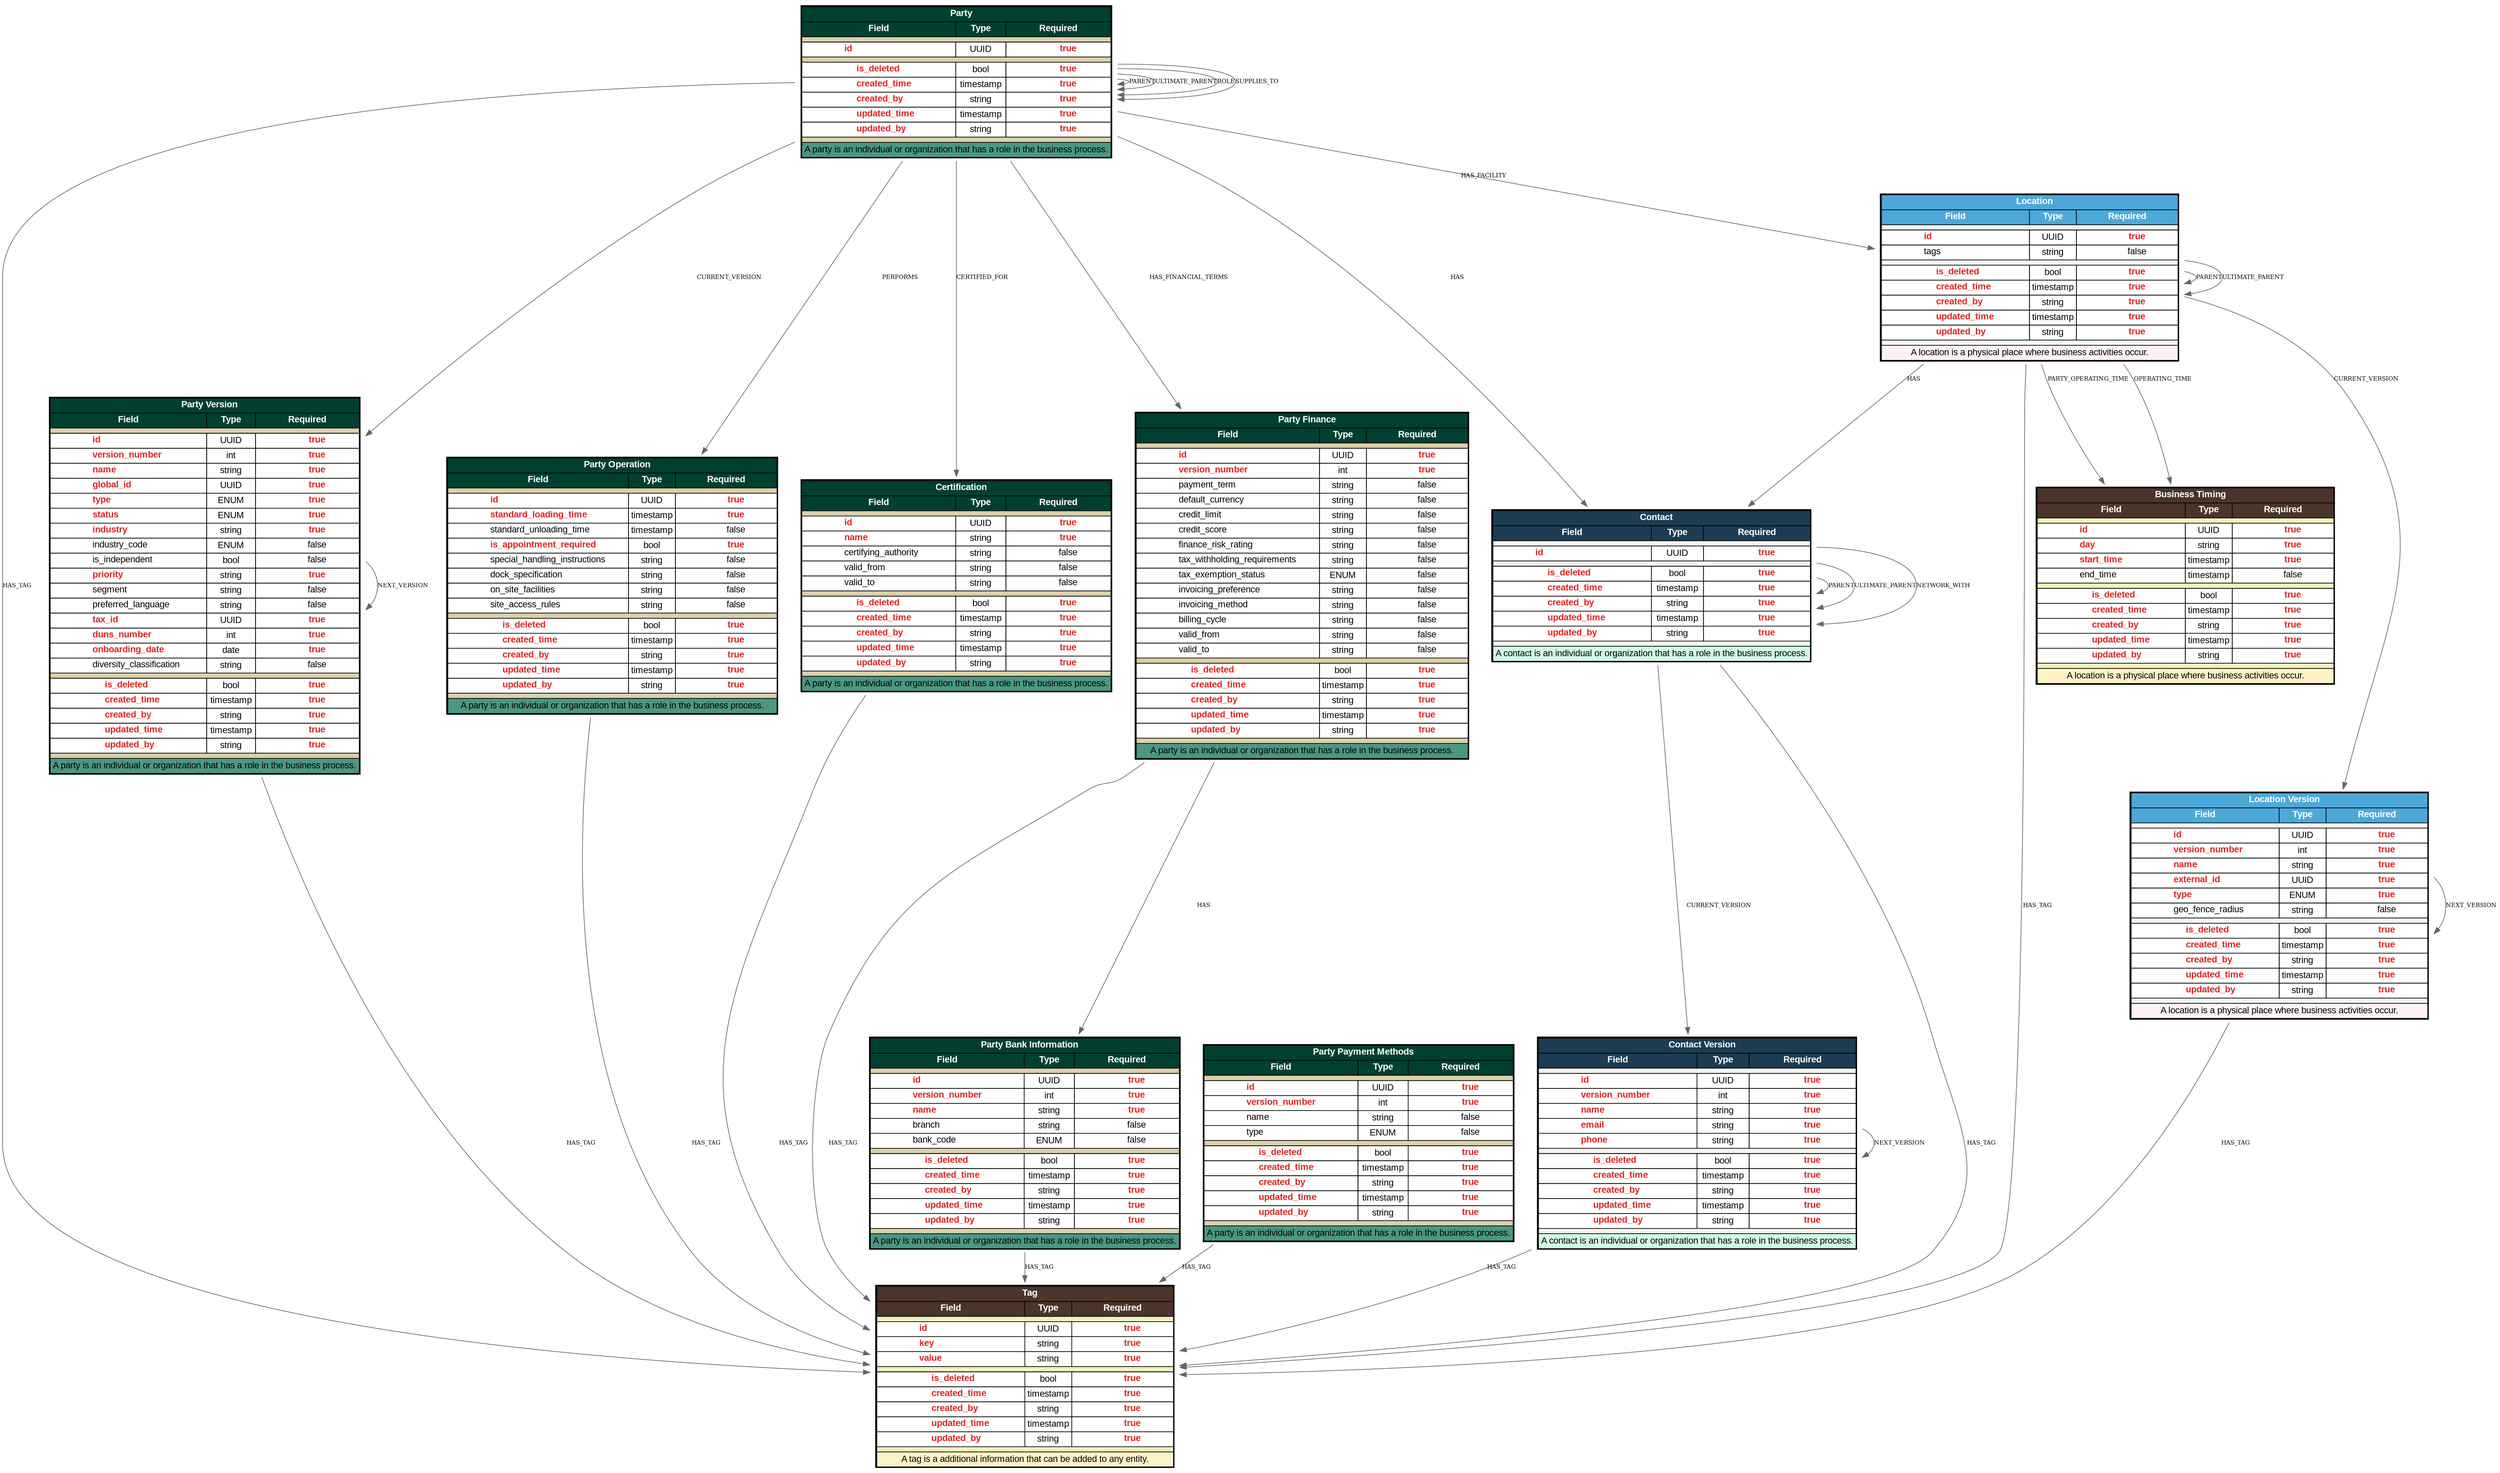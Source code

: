 // Converted Data Model Schema
// Version: 1.0
// Converted from old schema format

digraph converted_data_model_schema {
rankdir=TB;
    node [shape="none", fontname="Arial"];

// Party
party [label=<
<TABLE BORDER="2" CELLBORDER="1" CELLSPACING="0" CELLPADDING="3">
    <TR>
        <TD BGCOLOR="#004030" COLSPAN="3">
            <FONT COLOR="white"><B>Party</B></FONT>
        </TD>
    </TR>
    <TR>
        <TD BGCOLOR="#004030"><FONT COLOR="white"><B>Field</B></FONT></TD>
        <TD BGCOLOR="#004030"><FONT COLOR="white"><B>Type</B></FONT></TD>
        <TD BGCOLOR="#004030"><FONT COLOR="white"><B>Required</B></FONT></TD>
    </TR>
    <TR><TD COLSPAN="3" BGCOLOR="#DCD0A8" HEIGHT="2"></TD></TR>
        <TR><TD ALIGN="LEFT">                <FONT COLOR="#DC2626"><B>id</B></FONT>        </TD><TD><FONT COLOR="#000000">UUID</FONT></TD><TD ALIGN="CENTER">                <FONT COLOR="#DC2626"><B>true</B></FONT>        </TD></TR>
        <TR><TD COLSPAN="3" BGCOLOR="#DCD0A8" HEIGHT="2"></TD></TR>
            <TR><TD ALIGN="LEFT">                    <FONT COLOR="#DC2626"><B> is_deleted </B></FONT>            </TD><TD><FONT COLOR="#000000">bool</FONT></TD><TD ALIGN="CENTER">                    <FONT COLOR="#DC2626"><B>true</B></FONT>            </TD></TR>
            <TR><TD ALIGN="LEFT">                    <FONT COLOR="#DC2626"><B> created_time </B></FONT>            </TD><TD><FONT COLOR="#000000">timestamp</FONT></TD><TD ALIGN="CENTER">                    <FONT COLOR="#DC2626"><B>true</B></FONT>            </TD></TR>
            <TR><TD ALIGN="LEFT">                    <FONT COLOR="#DC2626"><B> created_by </B></FONT>            </TD><TD><FONT COLOR="#000000">string</FONT></TD><TD ALIGN="CENTER">                    <FONT COLOR="#DC2626"><B>true</B></FONT>            </TD></TR>
            <TR><TD ALIGN="LEFT">                    <FONT COLOR="#DC2626"><B> updated_time </B></FONT>            </TD><TD><FONT COLOR="#000000">timestamp</FONT></TD><TD ALIGN="CENTER">                    <FONT COLOR="#DC2626"><B>true</B></FONT>            </TD></TR>
            <TR><TD ALIGN="LEFT">                    <FONT COLOR="#DC2626"><B> updated_by </B></FONT>            </TD><TD><FONT COLOR="#000000">string</FONT></TD><TD ALIGN="CENTER">                    <FONT COLOR="#DC2626"><B>true</B></FONT>            </TD></TR>
        <TR><TD COLSPAN="3" BGCOLOR="#DCD0A8" HEIGHT="2"></TD></TR>
        <TR><TD COLSPAN="3" BGCOLOR="#4A9782">A party is an individual or organization that has a role in the business process.</TD></TR>
</TABLE>
>];
// Party Version
party_version [label=<
<TABLE BORDER="2" CELLBORDER="1" CELLSPACING="0" CELLPADDING="3">
    <TR>
        <TD BGCOLOR="#004030" COLSPAN="3">
            <FONT COLOR="white"><B>Party Version</B></FONT>
        </TD>
    </TR>
    <TR>
        <TD BGCOLOR="#004030"><FONT COLOR="white"><B>Field</B></FONT></TD>
        <TD BGCOLOR="#004030"><FONT COLOR="white"><B>Type</B></FONT></TD>
        <TD BGCOLOR="#004030"><FONT COLOR="white"><B>Required</B></FONT></TD>
    </TR>
    <TR><TD COLSPAN="3" BGCOLOR="#DCD0A8" HEIGHT="2"></TD></TR>
        <TR><TD ALIGN="LEFT">                <FONT COLOR="#DC2626"><B>id</B></FONT>        </TD><TD><FONT COLOR="#000000">UUID</FONT></TD><TD ALIGN="CENTER">                <FONT COLOR="#DC2626"><B>true</B></FONT>        </TD></TR>
        <TR><TD ALIGN="LEFT">                <FONT COLOR="#DC2626"><B>version_number</B></FONT>        </TD><TD><FONT COLOR="#000000">int</FONT></TD><TD ALIGN="CENTER">                <FONT COLOR="#DC2626"><B>true</B></FONT>        </TD></TR>
        <TR><TD ALIGN="LEFT">                <FONT COLOR="#DC2626"><B>name</B></FONT>        </TD><TD><FONT COLOR="#000000">string</FONT></TD><TD ALIGN="CENTER">                <FONT COLOR="#DC2626"><B>true</B></FONT>        </TD></TR>
        <TR><TD ALIGN="LEFT">                <FONT COLOR="#DC2626"><B>global_id</B></FONT>        </TD><TD><FONT COLOR="#000000">UUID</FONT></TD><TD ALIGN="CENTER">                <FONT COLOR="#DC2626"><B>true</B></FONT>        </TD></TR>
        <TR><TD ALIGN="LEFT">                <FONT COLOR="#DC2626"><B>type</B></FONT>        </TD><TD><FONT COLOR="#000000">ENUM</FONT></TD><TD ALIGN="CENTER">                <FONT COLOR="#DC2626"><B>true</B></FONT>        </TD></TR>
        <TR><TD ALIGN="LEFT">                <FONT COLOR="#DC2626"><B>status</B></FONT>        </TD><TD><FONT COLOR="#000000">ENUM</FONT></TD><TD ALIGN="CENTER">                <FONT COLOR="#DC2626"><B>true</B></FONT>        </TD></TR>
        <TR><TD ALIGN="LEFT">                <FONT COLOR="#DC2626"><B>industry</B></FONT>        </TD><TD><FONT COLOR="#000000">string</FONT></TD><TD ALIGN="CENTER">                <FONT COLOR="#DC2626"><B>true</B></FONT>        </TD></TR>
        <TR><TD ALIGN="LEFT">                <FONT COLOR="#000000">industry_code</FONT>        </TD><TD><FONT COLOR="#000000">ENUM</FONT></TD><TD ALIGN="CENTER">                <FONT COLOR="#000000">false</FONT>        </TD></TR>
        <TR><TD ALIGN="LEFT">                <FONT COLOR="#000000">is_independent</FONT>        </TD><TD><FONT COLOR="#000000">bool</FONT></TD><TD ALIGN="CENTER">                <FONT COLOR="#000000">false</FONT>        </TD></TR>
        <TR><TD ALIGN="LEFT">                <FONT COLOR="#DC2626"><B>priority</B></FONT>        </TD><TD><FONT COLOR="#000000">string</FONT></TD><TD ALIGN="CENTER">                <FONT COLOR="#DC2626"><B>true</B></FONT>        </TD></TR>
        <TR><TD ALIGN="LEFT">                <FONT COLOR="#000000">segment</FONT>        </TD><TD><FONT COLOR="#000000">string</FONT></TD><TD ALIGN="CENTER">                <FONT COLOR="#000000">false</FONT>        </TD></TR>
        <TR><TD ALIGN="LEFT">                <FONT COLOR="#000000">preferred_language</FONT>        </TD><TD><FONT COLOR="#000000">string</FONT></TD><TD ALIGN="CENTER">                <FONT COLOR="#000000">false</FONT>        </TD></TR>
        <TR><TD ALIGN="LEFT">                <FONT COLOR="#DC2626"><B>tax_id</B></FONT>        </TD><TD><FONT COLOR="#000000">UUID</FONT></TD><TD ALIGN="CENTER">                <FONT COLOR="#DC2626"><B>true</B></FONT>        </TD></TR>
        <TR><TD ALIGN="LEFT">                <FONT COLOR="#DC2626"><B>duns_number</B></FONT>        </TD><TD><FONT COLOR="#000000">int</FONT></TD><TD ALIGN="CENTER">                <FONT COLOR="#DC2626"><B>true</B></FONT>        </TD></TR>
        <TR><TD ALIGN="LEFT">                <FONT COLOR="#DC2626"><B>onboarding_date</B></FONT>        </TD><TD><FONT COLOR="#000000">date</FONT></TD><TD ALIGN="CENTER">                <FONT COLOR="#DC2626"><B>true</B></FONT>        </TD></TR>
        <TR><TD ALIGN="LEFT">                <FONT COLOR="#000000">diversity_classification</FONT>        </TD><TD><FONT COLOR="#000000">string</FONT></TD><TD ALIGN="CENTER">                <FONT COLOR="#000000">false</FONT>        </TD></TR>
        <TR><TD COLSPAN="3" BGCOLOR="#DCD0A8" HEIGHT="2"></TD></TR>
            <TR><TD ALIGN="LEFT">                    <FONT COLOR="#DC2626"><B> is_deleted </B></FONT>            </TD><TD><FONT COLOR="#000000">bool</FONT></TD><TD ALIGN="CENTER">                    <FONT COLOR="#DC2626"><B>true</B></FONT>            </TD></TR>
            <TR><TD ALIGN="LEFT">                    <FONT COLOR="#DC2626"><B> created_time </B></FONT>            </TD><TD><FONT COLOR="#000000">timestamp</FONT></TD><TD ALIGN="CENTER">                    <FONT COLOR="#DC2626"><B>true</B></FONT>            </TD></TR>
            <TR><TD ALIGN="LEFT">                    <FONT COLOR="#DC2626"><B> created_by </B></FONT>            </TD><TD><FONT COLOR="#000000">string</FONT></TD><TD ALIGN="CENTER">                    <FONT COLOR="#DC2626"><B>true</B></FONT>            </TD></TR>
            <TR><TD ALIGN="LEFT">                    <FONT COLOR="#DC2626"><B> updated_time </B></FONT>            </TD><TD><FONT COLOR="#000000">timestamp</FONT></TD><TD ALIGN="CENTER">                    <FONT COLOR="#DC2626"><B>true</B></FONT>            </TD></TR>
            <TR><TD ALIGN="LEFT">                    <FONT COLOR="#DC2626"><B> updated_by </B></FONT>            </TD><TD><FONT COLOR="#000000">string</FONT></TD><TD ALIGN="CENTER">                    <FONT COLOR="#DC2626"><B>true</B></FONT>            </TD></TR>
        <TR><TD COLSPAN="3" BGCOLOR="#DCD0A8" HEIGHT="2"></TD></TR>
        <TR><TD COLSPAN="3" BGCOLOR="#4A9782">A party is an individual or organization that has a role in the business process.</TD></TR>
</TABLE>
>];
// Party Operation
party_operation [label=<
<TABLE BORDER="2" CELLBORDER="1" CELLSPACING="0" CELLPADDING="3">
    <TR>
        <TD BGCOLOR="#004030" COLSPAN="3">
            <FONT COLOR="white"><B>Party Operation</B></FONT>
        </TD>
    </TR>
    <TR>
        <TD BGCOLOR="#004030"><FONT COLOR="white"><B>Field</B></FONT></TD>
        <TD BGCOLOR="#004030"><FONT COLOR="white"><B>Type</B></FONT></TD>
        <TD BGCOLOR="#004030"><FONT COLOR="white"><B>Required</B></FONT></TD>
    </TR>
    <TR><TD COLSPAN="3" BGCOLOR="#DCD0A8" HEIGHT="2"></TD></TR>
        <TR><TD ALIGN="LEFT">                <FONT COLOR="#DC2626"><B>id</B></FONT>        </TD><TD><FONT COLOR="#000000">UUID</FONT></TD><TD ALIGN="CENTER">                <FONT COLOR="#DC2626"><B>true</B></FONT>        </TD></TR>
        <TR><TD ALIGN="LEFT">                <FONT COLOR="#DC2626"><B>standard_loading_time</B></FONT>        </TD><TD><FONT COLOR="#000000">timestamp</FONT></TD><TD ALIGN="CENTER">                <FONT COLOR="#DC2626"><B>true</B></FONT>        </TD></TR>
        <TR><TD ALIGN="LEFT">                <FONT COLOR="#000000">standard_unloading_time</FONT>        </TD><TD><FONT COLOR="#000000">timestamp</FONT></TD><TD ALIGN="CENTER">                <FONT COLOR="#000000">false</FONT>        </TD></TR>
        <TR><TD ALIGN="LEFT">                <FONT COLOR="#DC2626"><B>is_appointment_required</B></FONT>        </TD><TD><FONT COLOR="#000000">bool</FONT></TD><TD ALIGN="CENTER">                <FONT COLOR="#DC2626"><B>true</B></FONT>        </TD></TR>
        <TR><TD ALIGN="LEFT">                <FONT COLOR="#000000">special_handling_instructions</FONT>        </TD><TD><FONT COLOR="#000000">string</FONT></TD><TD ALIGN="CENTER">                <FONT COLOR="#000000">false</FONT>        </TD></TR>
        <TR><TD ALIGN="LEFT">                <FONT COLOR="#000000">dock_specification</FONT>        </TD><TD><FONT COLOR="#000000">string</FONT></TD><TD ALIGN="CENTER">                <FONT COLOR="#000000">false</FONT>        </TD></TR>
        <TR><TD ALIGN="LEFT">                <FONT COLOR="#000000">on_site_facilities</FONT>        </TD><TD><FONT COLOR="#000000">string</FONT></TD><TD ALIGN="CENTER">                <FONT COLOR="#000000">false</FONT>        </TD></TR>
        <TR><TD ALIGN="LEFT">                <FONT COLOR="#000000">site_access_rules</FONT>        </TD><TD><FONT COLOR="#000000">string</FONT></TD><TD ALIGN="CENTER">                <FONT COLOR="#000000">false</FONT>        </TD></TR>
        <TR><TD COLSPAN="3" BGCOLOR="#DCD0A8" HEIGHT="2"></TD></TR>
            <TR><TD ALIGN="LEFT">                    <FONT COLOR="#DC2626"><B> is_deleted </B></FONT>            </TD><TD><FONT COLOR="#000000">bool</FONT></TD><TD ALIGN="CENTER">                    <FONT COLOR="#DC2626"><B>true</B></FONT>            </TD></TR>
            <TR><TD ALIGN="LEFT">                    <FONT COLOR="#DC2626"><B> created_time </B></FONT>            </TD><TD><FONT COLOR="#000000">timestamp</FONT></TD><TD ALIGN="CENTER">                    <FONT COLOR="#DC2626"><B>true</B></FONT>            </TD></TR>
            <TR><TD ALIGN="LEFT">                    <FONT COLOR="#DC2626"><B> created_by </B></FONT>            </TD><TD><FONT COLOR="#000000">string</FONT></TD><TD ALIGN="CENTER">                    <FONT COLOR="#DC2626"><B>true</B></FONT>            </TD></TR>
            <TR><TD ALIGN="LEFT">                    <FONT COLOR="#DC2626"><B> updated_time </B></FONT>            </TD><TD><FONT COLOR="#000000">timestamp</FONT></TD><TD ALIGN="CENTER">                    <FONT COLOR="#DC2626"><B>true</B></FONT>            </TD></TR>
            <TR><TD ALIGN="LEFT">                    <FONT COLOR="#DC2626"><B> updated_by </B></FONT>            </TD><TD><FONT COLOR="#000000">string</FONT></TD><TD ALIGN="CENTER">                    <FONT COLOR="#DC2626"><B>true</B></FONT>            </TD></TR>
        <TR><TD COLSPAN="3" BGCOLOR="#DCD0A8" HEIGHT="2"></TD></TR>
        <TR><TD COLSPAN="3" BGCOLOR="#4A9782">A party is an individual or organization that has a role in the business process.</TD></TR>
</TABLE>
>];
// Certification
certification [label=<
<TABLE BORDER="2" CELLBORDER="1" CELLSPACING="0" CELLPADDING="3">
    <TR>
        <TD BGCOLOR="#004030" COLSPAN="3">
            <FONT COLOR="white"><B>Certification</B></FONT>
        </TD>
    </TR>
    <TR>
        <TD BGCOLOR="#004030"><FONT COLOR="white"><B>Field</B></FONT></TD>
        <TD BGCOLOR="#004030"><FONT COLOR="white"><B>Type</B></FONT></TD>
        <TD BGCOLOR="#004030"><FONT COLOR="white"><B>Required</B></FONT></TD>
    </TR>
    <TR><TD COLSPAN="3" BGCOLOR="#DCD0A8" HEIGHT="2"></TD></TR>
        <TR><TD ALIGN="LEFT">                <FONT COLOR="#DC2626"><B>id</B></FONT>        </TD><TD><FONT COLOR="#000000">UUID</FONT></TD><TD ALIGN="CENTER">                <FONT COLOR="#DC2626"><B>true</B></FONT>        </TD></TR>
        <TR><TD ALIGN="LEFT">                <FONT COLOR="#DC2626"><B>name</B></FONT>        </TD><TD><FONT COLOR="#000000">string</FONT></TD><TD ALIGN="CENTER">                <FONT COLOR="#DC2626"><B>true</B></FONT>        </TD></TR>
        <TR><TD ALIGN="LEFT">                <FONT COLOR="#000000">certifying_authority</FONT>        </TD><TD><FONT COLOR="#000000">string</FONT></TD><TD ALIGN="CENTER">                <FONT COLOR="#000000">false</FONT>        </TD></TR>
        <TR><TD ALIGN="LEFT">                <FONT COLOR="#000000">valid_from</FONT>        </TD><TD><FONT COLOR="#000000">string</FONT></TD><TD ALIGN="CENTER">                <FONT COLOR="#000000">false</FONT>        </TD></TR>
        <TR><TD ALIGN="LEFT">                <FONT COLOR="#000000">valid_to</FONT>        </TD><TD><FONT COLOR="#000000">string</FONT></TD><TD ALIGN="CENTER">                <FONT COLOR="#000000">false</FONT>        </TD></TR>
        <TR><TD COLSPAN="3" BGCOLOR="#DCD0A8" HEIGHT="2"></TD></TR>
            <TR><TD ALIGN="LEFT">                    <FONT COLOR="#DC2626"><B> is_deleted </B></FONT>            </TD><TD><FONT COLOR="#000000">bool</FONT></TD><TD ALIGN="CENTER">                    <FONT COLOR="#DC2626"><B>true</B></FONT>            </TD></TR>
            <TR><TD ALIGN="LEFT">                    <FONT COLOR="#DC2626"><B> created_time </B></FONT>            </TD><TD><FONT COLOR="#000000">timestamp</FONT></TD><TD ALIGN="CENTER">                    <FONT COLOR="#DC2626"><B>true</B></FONT>            </TD></TR>
            <TR><TD ALIGN="LEFT">                    <FONT COLOR="#DC2626"><B> created_by </B></FONT>            </TD><TD><FONT COLOR="#000000">string</FONT></TD><TD ALIGN="CENTER">                    <FONT COLOR="#DC2626"><B>true</B></FONT>            </TD></TR>
            <TR><TD ALIGN="LEFT">                    <FONT COLOR="#DC2626"><B> updated_time </B></FONT>            </TD><TD><FONT COLOR="#000000">timestamp</FONT></TD><TD ALIGN="CENTER">                    <FONT COLOR="#DC2626"><B>true</B></FONT>            </TD></TR>
            <TR><TD ALIGN="LEFT">                    <FONT COLOR="#DC2626"><B> updated_by </B></FONT>            </TD><TD><FONT COLOR="#000000">string</FONT></TD><TD ALIGN="CENTER">                    <FONT COLOR="#DC2626"><B>true</B></FONT>            </TD></TR>
        <TR><TD COLSPAN="3" BGCOLOR="#DCD0A8" HEIGHT="2"></TD></TR>
        <TR><TD COLSPAN="3" BGCOLOR="#4A9782">A party is an individual or organization that has a role in the business process.</TD></TR>
</TABLE>
>];
// Party Finance
party_finance [label=<
<TABLE BORDER="2" CELLBORDER="1" CELLSPACING="0" CELLPADDING="3">
    <TR>
        <TD BGCOLOR="#004030" COLSPAN="3">
            <FONT COLOR="white"><B>Party Finance</B></FONT>
        </TD>
    </TR>
    <TR>
        <TD BGCOLOR="#004030"><FONT COLOR="white"><B>Field</B></FONT></TD>
        <TD BGCOLOR="#004030"><FONT COLOR="white"><B>Type</B></FONT></TD>
        <TD BGCOLOR="#004030"><FONT COLOR="white"><B>Required</B></FONT></TD>
    </TR>
    <TR><TD COLSPAN="3" BGCOLOR="#DCD0A8" HEIGHT="2"></TD></TR>
        <TR><TD ALIGN="LEFT">                <FONT COLOR="#DC2626"><B>id</B></FONT>        </TD><TD><FONT COLOR="#000000">UUID</FONT></TD><TD ALIGN="CENTER">                <FONT COLOR="#DC2626"><B>true</B></FONT>        </TD></TR>
        <TR><TD ALIGN="LEFT">                <FONT COLOR="#DC2626"><B>version_number</B></FONT>        </TD><TD><FONT COLOR="#000000">int</FONT></TD><TD ALIGN="CENTER">                <FONT COLOR="#DC2626"><B>true</B></FONT>        </TD></TR>
        <TR><TD ALIGN="LEFT">                <FONT COLOR="#000000">payment_term</FONT>        </TD><TD><FONT COLOR="#000000">string</FONT></TD><TD ALIGN="CENTER">                <FONT COLOR="#000000">false</FONT>        </TD></TR>
        <TR><TD ALIGN="LEFT">                <FONT COLOR="#000000">default_currency</FONT>        </TD><TD><FONT COLOR="#000000">string</FONT></TD><TD ALIGN="CENTER">                <FONT COLOR="#000000">false</FONT>        </TD></TR>
        <TR><TD ALIGN="LEFT">                <FONT COLOR="#000000">credit_limit</FONT>        </TD><TD><FONT COLOR="#000000">string</FONT></TD><TD ALIGN="CENTER">                <FONT COLOR="#000000">false</FONT>        </TD></TR>
        <TR><TD ALIGN="LEFT">                <FONT COLOR="#000000">credit_score</FONT>        </TD><TD><FONT COLOR="#000000">string</FONT></TD><TD ALIGN="CENTER">                <FONT COLOR="#000000">false</FONT>        </TD></TR>
        <TR><TD ALIGN="LEFT">                <FONT COLOR="#000000">finance_risk_rating</FONT>        </TD><TD><FONT COLOR="#000000">string</FONT></TD><TD ALIGN="CENTER">                <FONT COLOR="#000000">false</FONT>        </TD></TR>
        <TR><TD ALIGN="LEFT">                <FONT COLOR="#000000">tax_withholding_requirements</FONT>        </TD><TD><FONT COLOR="#000000">string</FONT></TD><TD ALIGN="CENTER">                <FONT COLOR="#000000">false</FONT>        </TD></TR>
        <TR><TD ALIGN="LEFT">                <FONT COLOR="#000000">tax_exemption_status</FONT>        </TD><TD><FONT COLOR="#000000">ENUM</FONT></TD><TD ALIGN="CENTER">                <FONT COLOR="#000000">false</FONT>        </TD></TR>
        <TR><TD ALIGN="LEFT">                <FONT COLOR="#000000">invoicing_preference</FONT>        </TD><TD><FONT COLOR="#000000">string</FONT></TD><TD ALIGN="CENTER">                <FONT COLOR="#000000">false</FONT>        </TD></TR>
        <TR><TD ALIGN="LEFT">                <FONT COLOR="#000000">invoicing_method</FONT>        </TD><TD><FONT COLOR="#000000">string</FONT></TD><TD ALIGN="CENTER">                <FONT COLOR="#000000">false</FONT>        </TD></TR>
        <TR><TD ALIGN="LEFT">                <FONT COLOR="#000000">billing_cycle</FONT>        </TD><TD><FONT COLOR="#000000">string</FONT></TD><TD ALIGN="CENTER">                <FONT COLOR="#000000">false</FONT>        </TD></TR>
        <TR><TD ALIGN="LEFT">                <FONT COLOR="#000000">valid_from</FONT>        </TD><TD><FONT COLOR="#000000">string</FONT></TD><TD ALIGN="CENTER">                <FONT COLOR="#000000">false</FONT>        </TD></TR>
        <TR><TD ALIGN="LEFT">                <FONT COLOR="#000000">valid_to</FONT>        </TD><TD><FONT COLOR="#000000">string</FONT></TD><TD ALIGN="CENTER">                <FONT COLOR="#000000">false</FONT>        </TD></TR>
        <TR><TD COLSPAN="3" BGCOLOR="#DCD0A8" HEIGHT="2"></TD></TR>
            <TR><TD ALIGN="LEFT">                    <FONT COLOR="#DC2626"><B> is_deleted </B></FONT>            </TD><TD><FONT COLOR="#000000">bool</FONT></TD><TD ALIGN="CENTER">                    <FONT COLOR="#DC2626"><B>true</B></FONT>            </TD></TR>
            <TR><TD ALIGN="LEFT">                    <FONT COLOR="#DC2626"><B> created_time </B></FONT>            </TD><TD><FONT COLOR="#000000">timestamp</FONT></TD><TD ALIGN="CENTER">                    <FONT COLOR="#DC2626"><B>true</B></FONT>            </TD></TR>
            <TR><TD ALIGN="LEFT">                    <FONT COLOR="#DC2626"><B> created_by </B></FONT>            </TD><TD><FONT COLOR="#000000">string</FONT></TD><TD ALIGN="CENTER">                    <FONT COLOR="#DC2626"><B>true</B></FONT>            </TD></TR>
            <TR><TD ALIGN="LEFT">                    <FONT COLOR="#DC2626"><B> updated_time </B></FONT>            </TD><TD><FONT COLOR="#000000">timestamp</FONT></TD><TD ALIGN="CENTER">                    <FONT COLOR="#DC2626"><B>true</B></FONT>            </TD></TR>
            <TR><TD ALIGN="LEFT">                    <FONT COLOR="#DC2626"><B> updated_by </B></FONT>            </TD><TD><FONT COLOR="#000000">string</FONT></TD><TD ALIGN="CENTER">                    <FONT COLOR="#DC2626"><B>true</B></FONT>            </TD></TR>
        <TR><TD COLSPAN="3" BGCOLOR="#DCD0A8" HEIGHT="2"></TD></TR>
        <TR><TD COLSPAN="3" BGCOLOR="#4A9782">A party is an individual or organization that has a role in the business process.</TD></TR>
</TABLE>
>];
// Party Bank Information
party_bank_information [label=<
<TABLE BORDER="2" CELLBORDER="1" CELLSPACING="0" CELLPADDING="3">
    <TR>
        <TD BGCOLOR="#004030" COLSPAN="3">
            <FONT COLOR="white"><B>Party Bank Information</B></FONT>
        </TD>
    </TR>
    <TR>
        <TD BGCOLOR="#004030"><FONT COLOR="white"><B>Field</B></FONT></TD>
        <TD BGCOLOR="#004030"><FONT COLOR="white"><B>Type</B></FONT></TD>
        <TD BGCOLOR="#004030"><FONT COLOR="white"><B>Required</B></FONT></TD>
    </TR>
    <TR><TD COLSPAN="3" BGCOLOR="#DCD0A8" HEIGHT="2"></TD></TR>
        <TR><TD ALIGN="LEFT">                <FONT COLOR="#DC2626"><B>id</B></FONT>        </TD><TD><FONT COLOR="#000000">UUID</FONT></TD><TD ALIGN="CENTER">                <FONT COLOR="#DC2626"><B>true</B></FONT>        </TD></TR>
        <TR><TD ALIGN="LEFT">                <FONT COLOR="#DC2626"><B>version_number</B></FONT>        </TD><TD><FONT COLOR="#000000">int</FONT></TD><TD ALIGN="CENTER">                <FONT COLOR="#DC2626"><B>true</B></FONT>        </TD></TR>
        <TR><TD ALIGN="LEFT">                <FONT COLOR="#DC2626"><B>name</B></FONT>        </TD><TD><FONT COLOR="#000000">string</FONT></TD><TD ALIGN="CENTER">                <FONT COLOR="#DC2626"><B>true</B></FONT>        </TD></TR>
        <TR><TD ALIGN="LEFT">                <FONT COLOR="#000000">branch</FONT>        </TD><TD><FONT COLOR="#000000">string</FONT></TD><TD ALIGN="CENTER">                <FONT COLOR="#000000">false</FONT>        </TD></TR>
        <TR><TD ALIGN="LEFT">                <FONT COLOR="#000000">bank_code</FONT>        </TD><TD><FONT COLOR="#000000">ENUM</FONT></TD><TD ALIGN="CENTER">                <FONT COLOR="#000000">false</FONT>        </TD></TR>
        <TR><TD COLSPAN="3" BGCOLOR="#DCD0A8" HEIGHT="2"></TD></TR>
            <TR><TD ALIGN="LEFT">                    <FONT COLOR="#DC2626"><B> is_deleted </B></FONT>            </TD><TD><FONT COLOR="#000000">bool</FONT></TD><TD ALIGN="CENTER">                    <FONT COLOR="#DC2626"><B>true</B></FONT>            </TD></TR>
            <TR><TD ALIGN="LEFT">                    <FONT COLOR="#DC2626"><B> created_time </B></FONT>            </TD><TD><FONT COLOR="#000000">timestamp</FONT></TD><TD ALIGN="CENTER">                    <FONT COLOR="#DC2626"><B>true</B></FONT>            </TD></TR>
            <TR><TD ALIGN="LEFT">                    <FONT COLOR="#DC2626"><B> created_by </B></FONT>            </TD><TD><FONT COLOR="#000000">string</FONT></TD><TD ALIGN="CENTER">                    <FONT COLOR="#DC2626"><B>true</B></FONT>            </TD></TR>
            <TR><TD ALIGN="LEFT">                    <FONT COLOR="#DC2626"><B> updated_time </B></FONT>            </TD><TD><FONT COLOR="#000000">timestamp</FONT></TD><TD ALIGN="CENTER">                    <FONT COLOR="#DC2626"><B>true</B></FONT>            </TD></TR>
            <TR><TD ALIGN="LEFT">                    <FONT COLOR="#DC2626"><B> updated_by </B></FONT>            </TD><TD><FONT COLOR="#000000">string</FONT></TD><TD ALIGN="CENTER">                    <FONT COLOR="#DC2626"><B>true</B></FONT>            </TD></TR>
        <TR><TD COLSPAN="3" BGCOLOR="#DCD0A8" HEIGHT="2"></TD></TR>
        <TR><TD COLSPAN="3" BGCOLOR="#4A9782">A party is an individual or organization that has a role in the business process.</TD></TR>
</TABLE>
>];
// Party Payment Methods
party_payment_methods [label=<
<TABLE BORDER="2" CELLBORDER="1" CELLSPACING="0" CELLPADDING="3">
    <TR>
        <TD BGCOLOR="#004030" COLSPAN="3">
            <FONT COLOR="white"><B>Party Payment Methods</B></FONT>
        </TD>
    </TR>
    <TR>
        <TD BGCOLOR="#004030"><FONT COLOR="white"><B>Field</B></FONT></TD>
        <TD BGCOLOR="#004030"><FONT COLOR="white"><B>Type</B></FONT></TD>
        <TD BGCOLOR="#004030"><FONT COLOR="white"><B>Required</B></FONT></TD>
    </TR>
    <TR><TD COLSPAN="3" BGCOLOR="#DCD0A8" HEIGHT="2"></TD></TR>
        <TR><TD ALIGN="LEFT">                <FONT COLOR="#DC2626"><B>id</B></FONT>        </TD><TD><FONT COLOR="#000000">UUID</FONT></TD><TD ALIGN="CENTER">                <FONT COLOR="#DC2626"><B>true</B></FONT>        </TD></TR>
        <TR><TD ALIGN="LEFT">                <FONT COLOR="#DC2626"><B>version_number</B></FONT>        </TD><TD><FONT COLOR="#000000">int</FONT></TD><TD ALIGN="CENTER">                <FONT COLOR="#DC2626"><B>true</B></FONT>        </TD></TR>
        <TR><TD ALIGN="LEFT">                <FONT COLOR="#000000">name</FONT>        </TD><TD><FONT COLOR="#000000">string</FONT></TD><TD ALIGN="CENTER">                <FONT COLOR="#000000">false</FONT>        </TD></TR>
        <TR><TD ALIGN="LEFT">                <FONT COLOR="#000000">type</FONT>        </TD><TD><FONT COLOR="#000000">ENUM</FONT></TD><TD ALIGN="CENTER">                <FONT COLOR="#000000">false</FONT>        </TD></TR>
        <TR><TD COLSPAN="3" BGCOLOR="#DCD0A8" HEIGHT="2"></TD></TR>
            <TR><TD ALIGN="LEFT">                    <FONT COLOR="#DC2626"><B> is_deleted </B></FONT>            </TD><TD><FONT COLOR="#000000">bool</FONT></TD><TD ALIGN="CENTER">                    <FONT COLOR="#DC2626"><B>true</B></FONT>            </TD></TR>
            <TR><TD ALIGN="LEFT">                    <FONT COLOR="#DC2626"><B> created_time </B></FONT>            </TD><TD><FONT COLOR="#000000">timestamp</FONT></TD><TD ALIGN="CENTER">                    <FONT COLOR="#DC2626"><B>true</B></FONT>            </TD></TR>
            <TR><TD ALIGN="LEFT">                    <FONT COLOR="#DC2626"><B> created_by </B></FONT>            </TD><TD><FONT COLOR="#000000">string</FONT></TD><TD ALIGN="CENTER">                    <FONT COLOR="#DC2626"><B>true</B></FONT>            </TD></TR>
            <TR><TD ALIGN="LEFT">                    <FONT COLOR="#DC2626"><B> updated_time </B></FONT>            </TD><TD><FONT COLOR="#000000">timestamp</FONT></TD><TD ALIGN="CENTER">                    <FONT COLOR="#DC2626"><B>true</B></FONT>            </TD></TR>
            <TR><TD ALIGN="LEFT">                    <FONT COLOR="#DC2626"><B> updated_by </B></FONT>            </TD><TD><FONT COLOR="#000000">string</FONT></TD><TD ALIGN="CENTER">                    <FONT COLOR="#DC2626"><B>true</B></FONT>            </TD></TR>
        <TR><TD COLSPAN="3" BGCOLOR="#DCD0A8" HEIGHT="2"></TD></TR>
        <TR><TD COLSPAN="3" BGCOLOR="#4A9782">A party is an individual or organization that has a role in the business process.</TD></TR>
</TABLE>
>];
// Location
location [label=<
<TABLE BORDER="2" CELLBORDER="1" CELLSPACING="0" CELLPADDING="3">
    <TR>
        <TD BGCOLOR="#4DA8DA" COLSPAN="3">
            <FONT COLOR="white"><B>Location</B></FONT>
        </TD>
    </TR>
    <TR>
        <TD BGCOLOR="#4DA8DA"><FONT COLOR="white"><B>Field</B></FONT></TD>
        <TD BGCOLOR="#4DA8DA"><FONT COLOR="white"><B>Type</B></FONT></TD>
        <TD BGCOLOR="#4DA8DA"><FONT COLOR="white"><B>Required</B></FONT></TD>
    </TR>
    <TR><TD COLSPAN="3" BGCOLOR="#F5F5F5" HEIGHT="2"></TD></TR>
        <TR><TD ALIGN="LEFT">                <FONT COLOR="#DC2626"><B>id</B></FONT>        </TD><TD><FONT COLOR="#000000">UUID</FONT></TD><TD ALIGN="CENTER">                <FONT COLOR="#DC2626"><B>true</B></FONT>        </TD></TR>
        <TR><TD ALIGN="LEFT">                <FONT COLOR="#000000">tags</FONT>        </TD><TD><FONT COLOR="#000000">string</FONT></TD><TD ALIGN="CENTER">                <FONT COLOR="#000000">false</FONT>        </TD></TR>
        <TR><TD COLSPAN="3" BGCOLOR="#F5F5F5" HEIGHT="2"></TD></TR>
            <TR><TD ALIGN="LEFT">                    <FONT COLOR="#DC2626"><B> is_deleted </B></FONT>            </TD><TD><FONT COLOR="#000000">bool</FONT></TD><TD ALIGN="CENTER">                    <FONT COLOR="#DC2626"><B>true</B></FONT>            </TD></TR>
            <TR><TD ALIGN="LEFT">                    <FONT COLOR="#DC2626"><B> created_time </B></FONT>            </TD><TD><FONT COLOR="#000000">timestamp</FONT></TD><TD ALIGN="CENTER">                    <FONT COLOR="#DC2626"><B>true</B></FONT>            </TD></TR>
            <TR><TD ALIGN="LEFT">                    <FONT COLOR="#DC2626"><B> created_by </B></FONT>            </TD><TD><FONT COLOR="#000000">string</FONT></TD><TD ALIGN="CENTER">                    <FONT COLOR="#DC2626"><B>true</B></FONT>            </TD></TR>
            <TR><TD ALIGN="LEFT">                    <FONT COLOR="#DC2626"><B> updated_time </B></FONT>            </TD><TD><FONT COLOR="#000000">timestamp</FONT></TD><TD ALIGN="CENTER">                    <FONT COLOR="#DC2626"><B>true</B></FONT>            </TD></TR>
            <TR><TD ALIGN="LEFT">                    <FONT COLOR="#DC2626"><B> updated_by </B></FONT>            </TD><TD><FONT COLOR="#000000">string</FONT></TD><TD ALIGN="CENTER">                    <FONT COLOR="#DC2626"><B>true</B></FONT>            </TD></TR>
        <TR><TD COLSPAN="3" BGCOLOR="#F5F5F5" HEIGHT="2"></TD></TR>
        <TR><TD COLSPAN="3" BGCOLOR="#FEF2F2">A location is a physical place where business activities occur.</TD></TR>
</TABLE>
>];
// Location Version
location_version [label=<
<TABLE BORDER="2" CELLBORDER="1" CELLSPACING="0" CELLPADDING="3">
    <TR>
        <TD BGCOLOR="#4DA8DA" COLSPAN="3">
            <FONT COLOR="white"><B>Location Version</B></FONT>
        </TD>
    </TR>
    <TR>
        <TD BGCOLOR="#4DA8DA"><FONT COLOR="white"><B>Field</B></FONT></TD>
        <TD BGCOLOR="#4DA8DA"><FONT COLOR="white"><B>Type</B></FONT></TD>
        <TD BGCOLOR="#4DA8DA"><FONT COLOR="white"><B>Required</B></FONT></TD>
    </TR>
    <TR><TD COLSPAN="3" BGCOLOR="#F5F5F5" HEIGHT="2"></TD></TR>
        <TR><TD ALIGN="LEFT">                <FONT COLOR="#DC2626"><B>id</B></FONT>        </TD><TD><FONT COLOR="#000000">UUID</FONT></TD><TD ALIGN="CENTER">                <FONT COLOR="#DC2626"><B>true</B></FONT>        </TD></TR>
        <TR><TD ALIGN="LEFT">                <FONT COLOR="#DC2626"><B>version_number</B></FONT>        </TD><TD><FONT COLOR="#000000">int</FONT></TD><TD ALIGN="CENTER">                <FONT COLOR="#DC2626"><B>true</B></FONT>        </TD></TR>
        <TR><TD ALIGN="LEFT">                <FONT COLOR="#DC2626"><B>name</B></FONT>        </TD><TD><FONT COLOR="#000000">string</FONT></TD><TD ALIGN="CENTER">                <FONT COLOR="#DC2626"><B>true</B></FONT>        </TD></TR>
        <TR><TD ALIGN="LEFT">                <FONT COLOR="#DC2626"><B>external_id</B></FONT>        </TD><TD><FONT COLOR="#000000">UUID</FONT></TD><TD ALIGN="CENTER">                <FONT COLOR="#DC2626"><B>true</B></FONT>        </TD></TR>
        <TR><TD ALIGN="LEFT">                <FONT COLOR="#DC2626"><B>type</B></FONT>        </TD><TD><FONT COLOR="#000000">ENUM</FONT></TD><TD ALIGN="CENTER">                <FONT COLOR="#DC2626"><B>true</B></FONT>        </TD></TR>
        <TR><TD ALIGN="LEFT">                <FONT COLOR="#000000">geo_fence_radius</FONT>        </TD><TD><FONT COLOR="#000000">string</FONT></TD><TD ALIGN="CENTER">                <FONT COLOR="#000000">false</FONT>        </TD></TR>
        <TR><TD COLSPAN="3" BGCOLOR="#F5F5F5" HEIGHT="2"></TD></TR>
            <TR><TD ALIGN="LEFT">                    <FONT COLOR="#DC2626"><B> is_deleted </B></FONT>            </TD><TD><FONT COLOR="#000000">bool</FONT></TD><TD ALIGN="CENTER">                    <FONT COLOR="#DC2626"><B>true</B></FONT>            </TD></TR>
            <TR><TD ALIGN="LEFT">                    <FONT COLOR="#DC2626"><B> created_time </B></FONT>            </TD><TD><FONT COLOR="#000000">timestamp</FONT></TD><TD ALIGN="CENTER">                    <FONT COLOR="#DC2626"><B>true</B></FONT>            </TD></TR>
            <TR><TD ALIGN="LEFT">                    <FONT COLOR="#DC2626"><B> created_by </B></FONT>            </TD><TD><FONT COLOR="#000000">string</FONT></TD><TD ALIGN="CENTER">                    <FONT COLOR="#DC2626"><B>true</B></FONT>            </TD></TR>
            <TR><TD ALIGN="LEFT">                    <FONT COLOR="#DC2626"><B> updated_time </B></FONT>            </TD><TD><FONT COLOR="#000000">timestamp</FONT></TD><TD ALIGN="CENTER">                    <FONT COLOR="#DC2626"><B>true</B></FONT>            </TD></TR>
            <TR><TD ALIGN="LEFT">                    <FONT COLOR="#DC2626"><B> updated_by </B></FONT>            </TD><TD><FONT COLOR="#000000">string</FONT></TD><TD ALIGN="CENTER">                    <FONT COLOR="#DC2626"><B>true</B></FONT>            </TD></TR>
        <TR><TD COLSPAN="3" BGCOLOR="#F5F5F5" HEIGHT="2"></TD></TR>
        <TR><TD COLSPAN="3" BGCOLOR="#FEF2F2">A location is a physical place where business activities occur.</TD></TR>
</TABLE>
>];
// Business Timing
business_timing [label=<
<TABLE BORDER="2" CELLBORDER="1" CELLSPACING="0" CELLPADDING="3">
    <TR>
        <TD BGCOLOR="#4B352A" COLSPAN="3">
            <FONT COLOR="white"><B>Business Timing</B></FONT>
        </TD>
    </TR>
    <TR>
        <TD BGCOLOR="#4B352A"><FONT COLOR="white"><B>Field</B></FONT></TD>
        <TD BGCOLOR="#4B352A"><FONT COLOR="white"><B>Type</B></FONT></TD>
        <TD BGCOLOR="#4B352A"><FONT COLOR="white"><B>Required</B></FONT></TD>
    </TR>
    <TR><TD COLSPAN="3" BGCOLOR="#F0F2BD" HEIGHT="2"></TD></TR>
        <TR><TD ALIGN="LEFT">                <FONT COLOR="#DC2626"><B>id</B></FONT>        </TD><TD><FONT COLOR="#000000">UUID</FONT></TD><TD ALIGN="CENTER">                <FONT COLOR="#DC2626"><B>true</B></FONT>        </TD></TR>
        <TR><TD ALIGN="LEFT">                <FONT COLOR="#DC2626"><B>day</B></FONT>        </TD><TD><FONT COLOR="#000000">string</FONT></TD><TD ALIGN="CENTER">                <FONT COLOR="#DC2626"><B>true</B></FONT>        </TD></TR>
        <TR><TD ALIGN="LEFT">                <FONT COLOR="#DC2626"><B>start_time</B></FONT>        </TD><TD><FONT COLOR="#000000">timestamp</FONT></TD><TD ALIGN="CENTER">                <FONT COLOR="#DC2626"><B>true</B></FONT>        </TD></TR>
        <TR><TD ALIGN="LEFT">                <FONT COLOR="#000000">end_time</FONT>        </TD><TD><FONT COLOR="#000000">timestamp</FONT></TD><TD ALIGN="CENTER">                <FONT COLOR="#000000">false</FONT>        </TD></TR>
        <TR><TD COLSPAN="3" BGCOLOR="#F0F2BD" HEIGHT="2"></TD></TR>
            <TR><TD ALIGN="LEFT">                    <FONT COLOR="#DC2626"><B> is_deleted </B></FONT>            </TD><TD><FONT COLOR="#000000">bool</FONT></TD><TD ALIGN="CENTER">                    <FONT COLOR="#DC2626"><B>true</B></FONT>            </TD></TR>
            <TR><TD ALIGN="LEFT">                    <FONT COLOR="#DC2626"><B> created_time </B></FONT>            </TD><TD><FONT COLOR="#000000">timestamp</FONT></TD><TD ALIGN="CENTER">                    <FONT COLOR="#DC2626"><B>true</B></FONT>            </TD></TR>
            <TR><TD ALIGN="LEFT">                    <FONT COLOR="#DC2626"><B> created_by </B></FONT>            </TD><TD><FONT COLOR="#000000">string</FONT></TD><TD ALIGN="CENTER">                    <FONT COLOR="#DC2626"><B>true</B></FONT>            </TD></TR>
            <TR><TD ALIGN="LEFT">                    <FONT COLOR="#DC2626"><B> updated_time </B></FONT>            </TD><TD><FONT COLOR="#000000">timestamp</FONT></TD><TD ALIGN="CENTER">                    <FONT COLOR="#DC2626"><B>true</B></FONT>            </TD></TR>
            <TR><TD ALIGN="LEFT">                    <FONT COLOR="#DC2626"><B> updated_by </B></FONT>            </TD><TD><FONT COLOR="#000000">string</FONT></TD><TD ALIGN="CENTER">                    <FONT COLOR="#DC2626"><B>true</B></FONT>            </TD></TR>
        <TR><TD COLSPAN="3" BGCOLOR="#F0F2BD" HEIGHT="2"></TD></TR>
        <TR><TD COLSPAN="3" BGCOLOR="#FEF3C7">A location is a physical place where business activities occur.</TD></TR>
</TABLE>
>];
// Contact
contact [label=<
<TABLE BORDER="2" CELLBORDER="1" CELLSPACING="0" CELLPADDING="3">
    <TR>
        <TD BGCOLOR="#1B3C53" COLSPAN="3">
            <FONT COLOR="white"><B>Contact</B></FONT>
        </TD>
    </TR>
    <TR>
        <TD BGCOLOR="#1B3C53"><FONT COLOR="white"><B>Field</B></FONT></TD>
        <TD BGCOLOR="#1B3C53"><FONT COLOR="white"><B>Type</B></FONT></TD>
        <TD BGCOLOR="#1B3C53"><FONT COLOR="white"><B>Required</B></FONT></TD>
    </TR>
    <TR><TD COLSPAN="3" BGCOLOR="#F9F3EF" HEIGHT="2"></TD></TR>
        <TR><TD ALIGN="LEFT">                <FONT COLOR="#DC2626"><B>id</B></FONT>        </TD><TD><FONT COLOR="#000000">UUID</FONT></TD><TD ALIGN="CENTER">                <FONT COLOR="#DC2626"><B>true</B></FONT>        </TD></TR>
        <TR><TD COLSPAN="3" BGCOLOR="#F9F3EF" HEIGHT="2"></TD></TR>
            <TR><TD ALIGN="LEFT">                    <FONT COLOR="#DC2626"><B> is_deleted </B></FONT>            </TD><TD><FONT COLOR="#000000">bool</FONT></TD><TD ALIGN="CENTER">                    <FONT COLOR="#DC2626"><B>true</B></FONT>            </TD></TR>
            <TR><TD ALIGN="LEFT">                    <FONT COLOR="#DC2626"><B> created_time </B></FONT>            </TD><TD><FONT COLOR="#000000">timestamp</FONT></TD><TD ALIGN="CENTER">                    <FONT COLOR="#DC2626"><B>true</B></FONT>            </TD></TR>
            <TR><TD ALIGN="LEFT">                    <FONT COLOR="#DC2626"><B> created_by </B></FONT>            </TD><TD><FONT COLOR="#000000">string</FONT></TD><TD ALIGN="CENTER">                    <FONT COLOR="#DC2626"><B>true</B></FONT>            </TD></TR>
            <TR><TD ALIGN="LEFT">                    <FONT COLOR="#DC2626"><B> updated_time </B></FONT>            </TD><TD><FONT COLOR="#000000">timestamp</FONT></TD><TD ALIGN="CENTER">                    <FONT COLOR="#DC2626"><B>true</B></FONT>            </TD></TR>
            <TR><TD ALIGN="LEFT">                    <FONT COLOR="#DC2626"><B> updated_by </B></FONT>            </TD><TD><FONT COLOR="#000000">string</FONT></TD><TD ALIGN="CENTER">                    <FONT COLOR="#DC2626"><B>true</B></FONT>            </TD></TR>
        <TR><TD COLSPAN="3" BGCOLOR="#F9F3EF" HEIGHT="2"></TD></TR>
        <TR><TD COLSPAN="3" BGCOLOR="#D1FAE5">A contact is an individual or organization that has a role in the business process.</TD></TR>
</TABLE>
>];
// Contact Version
contact_version [label=<
<TABLE BORDER="2" CELLBORDER="1" CELLSPACING="0" CELLPADDING="3">
    <TR>
        <TD BGCOLOR="#1B3C53" COLSPAN="3">
            <FONT COLOR="white"><B>Contact Version</B></FONT>
        </TD>
    </TR>
    <TR>
        <TD BGCOLOR="#1B3C53"><FONT COLOR="white"><B>Field</B></FONT></TD>
        <TD BGCOLOR="#1B3C53"><FONT COLOR="white"><B>Type</B></FONT></TD>
        <TD BGCOLOR="#1B3C53"><FONT COLOR="white"><B>Required</B></FONT></TD>
    </TR>
    <TR><TD COLSPAN="3" BGCOLOR="#F9F3EF" HEIGHT="2"></TD></TR>
        <TR><TD ALIGN="LEFT">                <FONT COLOR="#DC2626"><B>id</B></FONT>        </TD><TD><FONT COLOR="#000000">UUID</FONT></TD><TD ALIGN="CENTER">                <FONT COLOR="#DC2626"><B>true</B></FONT>        </TD></TR>
        <TR><TD ALIGN="LEFT">                <FONT COLOR="#DC2626"><B>version_number</B></FONT>        </TD><TD><FONT COLOR="#000000">int</FONT></TD><TD ALIGN="CENTER">                <FONT COLOR="#DC2626"><B>true</B></FONT>        </TD></TR>
        <TR><TD ALIGN="LEFT">                <FONT COLOR="#DC2626"><B>name</B></FONT>        </TD><TD><FONT COLOR="#000000">string</FONT></TD><TD ALIGN="CENTER">                <FONT COLOR="#DC2626"><B>true</B></FONT>        </TD></TR>
        <TR><TD ALIGN="LEFT">                <FONT COLOR="#DC2626"><B>email</B></FONT>        </TD><TD><FONT COLOR="#000000">string</FONT></TD><TD ALIGN="CENTER">                <FONT COLOR="#DC2626"><B>true</B></FONT>        </TD></TR>
        <TR><TD ALIGN="LEFT">                <FONT COLOR="#DC2626"><B>phone</B></FONT>        </TD><TD><FONT COLOR="#000000">string</FONT></TD><TD ALIGN="CENTER">                <FONT COLOR="#DC2626"><B>true</B></FONT>        </TD></TR>
        <TR><TD COLSPAN="3" BGCOLOR="#F9F3EF" HEIGHT="2"></TD></TR>
            <TR><TD ALIGN="LEFT">                    <FONT COLOR="#DC2626"><B> is_deleted </B></FONT>            </TD><TD><FONT COLOR="#000000">bool</FONT></TD><TD ALIGN="CENTER">                    <FONT COLOR="#DC2626"><B>true</B></FONT>            </TD></TR>
            <TR><TD ALIGN="LEFT">                    <FONT COLOR="#DC2626"><B> created_time </B></FONT>            </TD><TD><FONT COLOR="#000000">timestamp</FONT></TD><TD ALIGN="CENTER">                    <FONT COLOR="#DC2626"><B>true</B></FONT>            </TD></TR>
            <TR><TD ALIGN="LEFT">                    <FONT COLOR="#DC2626"><B> created_by </B></FONT>            </TD><TD><FONT COLOR="#000000">string</FONT></TD><TD ALIGN="CENTER">                    <FONT COLOR="#DC2626"><B>true</B></FONT>            </TD></TR>
            <TR><TD ALIGN="LEFT">                    <FONT COLOR="#DC2626"><B> updated_time </B></FONT>            </TD><TD><FONT COLOR="#000000">timestamp</FONT></TD><TD ALIGN="CENTER">                    <FONT COLOR="#DC2626"><B>true</B></FONT>            </TD></TR>
            <TR><TD ALIGN="LEFT">                    <FONT COLOR="#DC2626"><B> updated_by </B></FONT>            </TD><TD><FONT COLOR="#000000">string</FONT></TD><TD ALIGN="CENTER">                    <FONT COLOR="#DC2626"><B>true</B></FONT>            </TD></TR>
        <TR><TD COLSPAN="3" BGCOLOR="#F9F3EF" HEIGHT="2"></TD></TR>
        <TR><TD COLSPAN="3" BGCOLOR="#D1FAE5">A contact is an individual or organization that has a role in the business process.</TD></TR>
</TABLE>
>];
// Tag
tag [label=<
<TABLE BORDER="2" CELLBORDER="1" CELLSPACING="0" CELLPADDING="3">
    <TR>
        <TD BGCOLOR="#4B352A" COLSPAN="3">
            <FONT COLOR="white"><B>Tag</B></FONT>
        </TD>
    </TR>
    <TR>
        <TD BGCOLOR="#4B352A"><FONT COLOR="white"><B>Field</B></FONT></TD>
        <TD BGCOLOR="#4B352A"><FONT COLOR="white"><B>Type</B></FONT></TD>
        <TD BGCOLOR="#4B352A"><FONT COLOR="white"><B>Required</B></FONT></TD>
    </TR>
    <TR><TD COLSPAN="3" BGCOLOR="#F0F2BD" HEIGHT="2"></TD></TR>
        <TR><TD ALIGN="LEFT">                <FONT COLOR="#DC2626"><B>id</B></FONT>        </TD><TD><FONT COLOR="#000000">UUID</FONT></TD><TD ALIGN="CENTER">                <FONT COLOR="#DC2626"><B>true</B></FONT>        </TD></TR>
        <TR><TD ALIGN="LEFT">                <FONT COLOR="#DC2626"><B>key</B></FONT>        </TD><TD><FONT COLOR="#000000">string</FONT></TD><TD ALIGN="CENTER">                <FONT COLOR="#DC2626"><B>true</B></FONT>        </TD></TR>
        <TR><TD ALIGN="LEFT">                <FONT COLOR="#DC2626"><B>value</B></FONT>        </TD><TD><FONT COLOR="#000000">string</FONT></TD><TD ALIGN="CENTER">                <FONT COLOR="#DC2626"><B>true</B></FONT>        </TD></TR>
        <TR><TD COLSPAN="3" BGCOLOR="#F0F2BD" HEIGHT="2"></TD></TR>
            <TR><TD ALIGN="LEFT">                    <FONT COLOR="#DC2626"><B> is_deleted </B></FONT>            </TD><TD><FONT COLOR="#000000">bool</FONT></TD><TD ALIGN="CENTER">                    <FONT COLOR="#DC2626"><B>true</B></FONT>            </TD></TR>
            <TR><TD ALIGN="LEFT">                    <FONT COLOR="#DC2626"><B> created_time </B></FONT>            </TD><TD><FONT COLOR="#000000">timestamp</FONT></TD><TD ALIGN="CENTER">                    <FONT COLOR="#DC2626"><B>true</B></FONT>            </TD></TR>
            <TR><TD ALIGN="LEFT">                    <FONT COLOR="#DC2626"><B> created_by </B></FONT>            </TD><TD><FONT COLOR="#000000">string</FONT></TD><TD ALIGN="CENTER">                    <FONT COLOR="#DC2626"><B>true</B></FONT>            </TD></TR>
            <TR><TD ALIGN="LEFT">                    <FONT COLOR="#DC2626"><B> updated_time </B></FONT>            </TD><TD><FONT COLOR="#000000">timestamp</FONT></TD><TD ALIGN="CENTER">                    <FONT COLOR="#DC2626"><B>true</B></FONT>            </TD></TR>
            <TR><TD ALIGN="LEFT">                    <FONT COLOR="#DC2626"><B> updated_by </B></FONT>            </TD><TD><FONT COLOR="#000000">string</FONT></TD><TD ALIGN="CENTER">                    <FONT COLOR="#DC2626"><B>true</B></FONT>            </TD></TR>
        <TR><TD COLSPAN="3" BGCOLOR="#F0F2BD" HEIGHT="2"></TD></TR>
        <TR><TD COLSPAN="3" BGCOLOR="#FEF3C7">A tag is a additional information that can be added to any entity.</TD></TR>
</TABLE>
>];

// Relationships
    party -> party_version [label="CURRENT_VERSION", fontsize=9, color="#666666"];    party -> party [label="PARENT", fontsize=9, color="#666666"];    party -> party [label="ULTIMATE_PARENT", fontsize=9, color="#666666"];    party -> party_operation [label="PERFORMS", fontsize=9, color="#666666"];    party_version -> party_version [label="NEXT_VERSION", fontsize=9, color="#666666"];    party -> party [label="ROLE", fontsize=9, color="#666666"];    party -> certification [label="CERTIFIED_FOR", fontsize=9, color="#666666"];    party -> party_finance [label="HAS_FINANCIAL_TERMS", fontsize=9, color="#666666"];    party_finance -> party_bank_information [label="HAS", fontsize=9, color="#666666"];    party -> party [label="SUPPLIES_TO", fontsize=9, color="#666666"];    location -> location_version [label="CURRENT_VERSION", fontsize=9, color="#666666"];    location -> location [label="PARENT", fontsize=9, color="#666666"];    location -> location [label="ULTIMATE_PARENT", fontsize=9, color="#666666"];    location_version -> location_version [label="NEXT_VERSION", fontsize=9, color="#666666"];    location -> business_timing [label="OPERATING_TIME", fontsize=9, color="#666666"];    location -> business_timing [label="PARTY_OPERATING_TIME", fontsize=9, color="#666666"];    contact -> contact_version [label="CURRENT_VERSION", fontsize=9, color="#666666"];    contact -> contact [label="PARENT", fontsize=9, color="#666666"];    contact -> contact [label="ULTIMATE_PARENT", fontsize=9, color="#666666"];    contact_version -> contact_version [label="NEXT_VERSION", fontsize=9, color="#666666"];    contact -> contact [label="NETWORK_WITH", fontsize=9, color="#666666"];    party -> contact [label="HAS", fontsize=9, color="#666666"];    location -> contact [label="HAS", fontsize=9, color="#666666"];    party -> location [label="HAS_FACILITY", fontsize=9, color="#666666"];    party -> tag [label="HAS_TAG", fontsize=9, color="#666666"];    party_version -> tag [label="HAS_TAG", fontsize=9, color="#666666"];    party_operation -> tag [label="HAS_TAG", fontsize=9, color="#666666"];    certification -> tag [label="HAS_TAG", fontsize=9, color="#666666"];    party_finance -> tag [label="HAS_TAG", fontsize=9, color="#666666"];    party_bank_information -> tag [label="HAS_TAG", fontsize=9, color="#666666"];    party_payment_methods -> tag [label="HAS_TAG", fontsize=9, color="#666666"];    location -> tag [label="HAS_TAG", fontsize=9, color="#666666"];    location_version -> tag [label="HAS_TAG", fontsize=9, color="#666666"];    contact -> tag [label="HAS_TAG", fontsize=9, color="#666666"];    contact_version -> tag [label="HAS_TAG", fontsize=9, color="#666666"];
// Layout hints
    {rank=same; party;}
    {rank=same; party_version; party_operation; party_finance; certification;}
    {rank=same; party_payment_methods;}
    {rank=same; party_bank_information;}
    {rank=same; location;}
    {rank=same; location_version;}
    {rank=same; business_timing;}
    {rank=same; contact;}
    {rank=same; contact_version;}
}